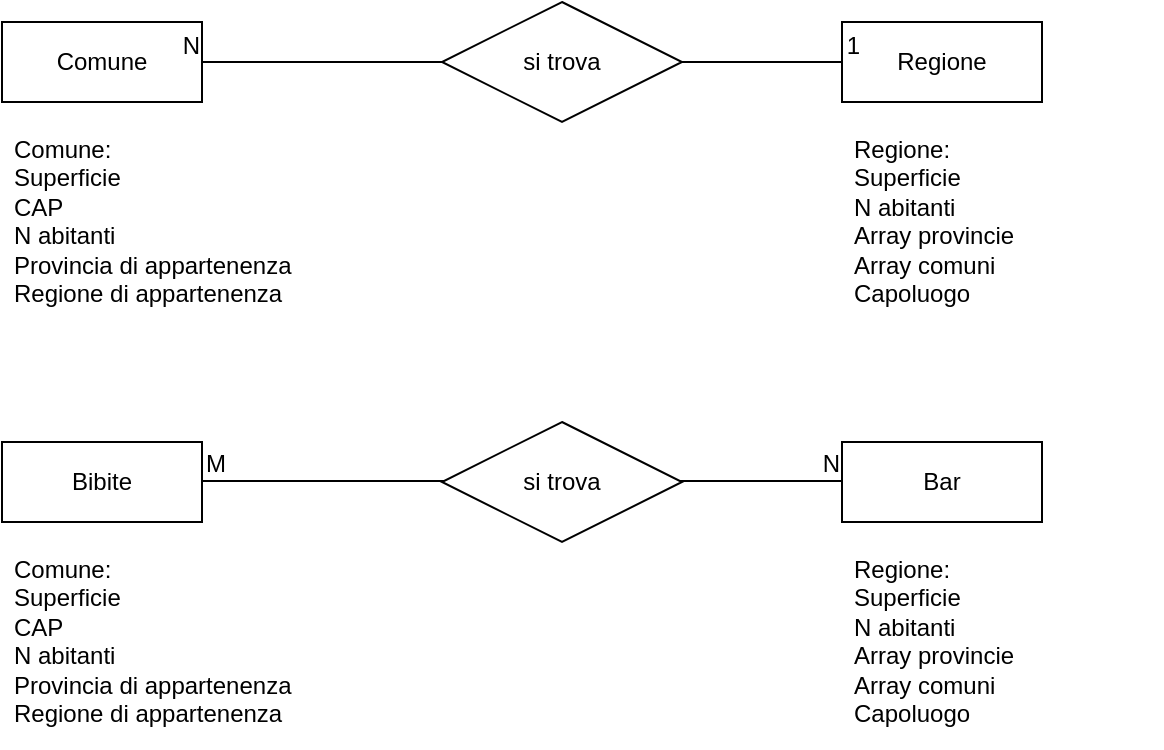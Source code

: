 <mxfile version="24.7.17">
  <diagram id="R2lEEEUBdFMjLlhIrx00" name="Page-1">
    <mxGraphModel dx="1434" dy="772" grid="1" gridSize="10" guides="1" tooltips="1" connect="1" arrows="1" fold="1" page="1" pageScale="1" pageWidth="850" pageHeight="1100" math="0" shadow="0" extFonts="Permanent Marker^https://fonts.googleapis.com/css?family=Permanent+Marker">
      <root>
        <mxCell id="0" />
        <mxCell id="1" parent="0" />
        <mxCell id="KINWoWAg_GiYiKx88e6P-1" value="Comune" style="whiteSpace=wrap;html=1;align=center;" vertex="1" parent="1">
          <mxGeometry x="160" y="80" width="100" height="40" as="geometry" />
        </mxCell>
        <mxCell id="KINWoWAg_GiYiKx88e6P-2" value="si trova" style="shape=rhombus;perimeter=rhombusPerimeter;whiteSpace=wrap;html=1;align=center;" vertex="1" parent="1">
          <mxGeometry x="380" y="70" width="120" height="60" as="geometry" />
        </mxCell>
        <mxCell id="KINWoWAg_GiYiKx88e6P-3" value="Regione" style="whiteSpace=wrap;html=1;align=center;" vertex="1" parent="1">
          <mxGeometry x="580" y="80" width="100" height="40" as="geometry" />
        </mxCell>
        <mxCell id="KINWoWAg_GiYiKx88e6P-4" value="" style="endArrow=none;html=1;rounded=0;exitX=1;exitY=0.5;exitDx=0;exitDy=0;entryX=0;entryY=0.5;entryDx=0;entryDy=0;" edge="1" parent="1" source="KINWoWAg_GiYiKx88e6P-2" target="KINWoWAg_GiYiKx88e6P-3">
          <mxGeometry relative="1" as="geometry">
            <mxPoint x="420" y="400" as="sourcePoint" />
            <mxPoint x="580" y="400" as="targetPoint" />
          </mxGeometry>
        </mxCell>
        <mxCell id="KINWoWAg_GiYiKx88e6P-5" value="1" style="resizable=0;html=1;whiteSpace=wrap;align=right;verticalAlign=bottom;" connectable="0" vertex="1" parent="KINWoWAg_GiYiKx88e6P-4">
          <mxGeometry x="1" relative="1" as="geometry">
            <mxPoint x="10" as="offset" />
          </mxGeometry>
        </mxCell>
        <mxCell id="KINWoWAg_GiYiKx88e6P-6" value="" style="endArrow=none;html=1;rounded=0;exitX=1;exitY=0.5;exitDx=0;exitDy=0;entryX=0;entryY=0.5;entryDx=0;entryDy=0;" edge="1" parent="1" source="KINWoWAg_GiYiKx88e6P-1" target="KINWoWAg_GiYiKx88e6P-2">
          <mxGeometry relative="1" as="geometry">
            <mxPoint x="420" y="400" as="sourcePoint" />
            <mxPoint x="580" y="400" as="targetPoint" />
          </mxGeometry>
        </mxCell>
        <mxCell id="KINWoWAg_GiYiKx88e6P-7" value="N" style="resizable=0;html=1;whiteSpace=wrap;align=right;verticalAlign=bottom;" connectable="0" vertex="1" parent="KINWoWAg_GiYiKx88e6P-6">
          <mxGeometry x="1" relative="1" as="geometry">
            <mxPoint x="-120" as="offset" />
          </mxGeometry>
        </mxCell>
        <mxCell id="KINWoWAg_GiYiKx88e6P-8" value="Comune:&lt;div&gt;Superficie&lt;/div&gt;&lt;div&gt;CAP&lt;/div&gt;&lt;div&gt;N abitanti&lt;/div&gt;&lt;div&gt;Provincia di appartenenza&lt;/div&gt;&lt;div&gt;Regione di appartenenza&lt;/div&gt;" style="text;strokeColor=none;fillColor=none;spacingLeft=4;spacingRight=4;overflow=hidden;rotatable=0;points=[[0,0.5],[1,0.5]];portConstraint=eastwest;fontSize=12;whiteSpace=wrap;html=1;" vertex="1" parent="1">
          <mxGeometry x="160" y="130" width="160" height="100" as="geometry" />
        </mxCell>
        <mxCell id="KINWoWAg_GiYiKx88e6P-9" value="Regione:&lt;div&gt;Superficie&lt;/div&gt;&lt;div&gt;N abitanti&lt;/div&gt;&lt;div&gt;Array provincie&lt;/div&gt;&lt;div&gt;Array comuni&lt;/div&gt;&lt;div&gt;Capoluogo&lt;/div&gt;" style="text;strokeColor=none;fillColor=none;spacingLeft=4;spacingRight=4;overflow=hidden;rotatable=0;points=[[0,0.5],[1,0.5]];portConstraint=eastwest;fontSize=12;whiteSpace=wrap;html=1;" vertex="1" parent="1">
          <mxGeometry x="580" y="130" width="160" height="100" as="geometry" />
        </mxCell>
        <mxCell id="KINWoWAg_GiYiKx88e6P-10" value="Bibite" style="whiteSpace=wrap;html=1;align=center;" vertex="1" parent="1">
          <mxGeometry x="160" y="290" width="100" height="40" as="geometry" />
        </mxCell>
        <mxCell id="KINWoWAg_GiYiKx88e6P-12" value="Bar" style="whiteSpace=wrap;html=1;align=center;" vertex="1" parent="1">
          <mxGeometry x="580" y="290" width="100" height="40" as="geometry" />
        </mxCell>
        <mxCell id="KINWoWAg_GiYiKx88e6P-17" value="Comune:&lt;div&gt;Superficie&lt;/div&gt;&lt;div&gt;CAP&lt;/div&gt;&lt;div&gt;N abitanti&lt;/div&gt;&lt;div&gt;Provincia di appartenenza&lt;/div&gt;&lt;div&gt;Regione di appartenenza&lt;/div&gt;" style="text;strokeColor=none;fillColor=none;spacingLeft=4;spacingRight=4;overflow=hidden;rotatable=0;points=[[0,0.5],[1,0.5]];portConstraint=eastwest;fontSize=12;whiteSpace=wrap;html=1;" vertex="1" parent="1">
          <mxGeometry x="160" y="340" width="160" height="100" as="geometry" />
        </mxCell>
        <mxCell id="KINWoWAg_GiYiKx88e6P-18" value="Regione:&lt;div&gt;Superficie&lt;/div&gt;&lt;div&gt;N abitanti&lt;/div&gt;&lt;div&gt;Array provincie&lt;/div&gt;&lt;div&gt;Array comuni&lt;/div&gt;&lt;div&gt;Capoluogo&lt;/div&gt;" style="text;strokeColor=none;fillColor=none;spacingLeft=4;spacingRight=4;overflow=hidden;rotatable=0;points=[[0,0.5],[1,0.5]];portConstraint=eastwest;fontSize=12;whiteSpace=wrap;html=1;" vertex="1" parent="1">
          <mxGeometry x="580" y="340" width="160" height="100" as="geometry" />
        </mxCell>
        <mxCell id="KINWoWAg_GiYiKx88e6P-19" value="" style="endArrow=none;html=1;rounded=0;exitX=1;exitY=0.5;exitDx=0;exitDy=0;" edge="1" parent="1">
          <mxGeometry relative="1" as="geometry">
            <mxPoint x="260" y="309.5" as="sourcePoint" />
            <mxPoint x="580" y="309.5" as="targetPoint" />
          </mxGeometry>
        </mxCell>
        <mxCell id="KINWoWAg_GiYiKx88e6P-20" value="M" style="resizable=0;html=1;whiteSpace=wrap;align=left;verticalAlign=bottom;" connectable="0" vertex="1" parent="KINWoWAg_GiYiKx88e6P-19">
          <mxGeometry x="-1" relative="1" as="geometry" />
        </mxCell>
        <mxCell id="KINWoWAg_GiYiKx88e6P-21" value="N" style="resizable=0;html=1;whiteSpace=wrap;align=right;verticalAlign=bottom;" connectable="0" vertex="1" parent="KINWoWAg_GiYiKx88e6P-19">
          <mxGeometry x="1" relative="1" as="geometry" />
        </mxCell>
        <mxCell id="KINWoWAg_GiYiKx88e6P-11" value="si trova" style="shape=rhombus;perimeter=rhombusPerimeter;whiteSpace=wrap;html=1;align=center;" vertex="1" parent="1">
          <mxGeometry x="380" y="280" width="120" height="60" as="geometry" />
        </mxCell>
      </root>
    </mxGraphModel>
  </diagram>
</mxfile>
